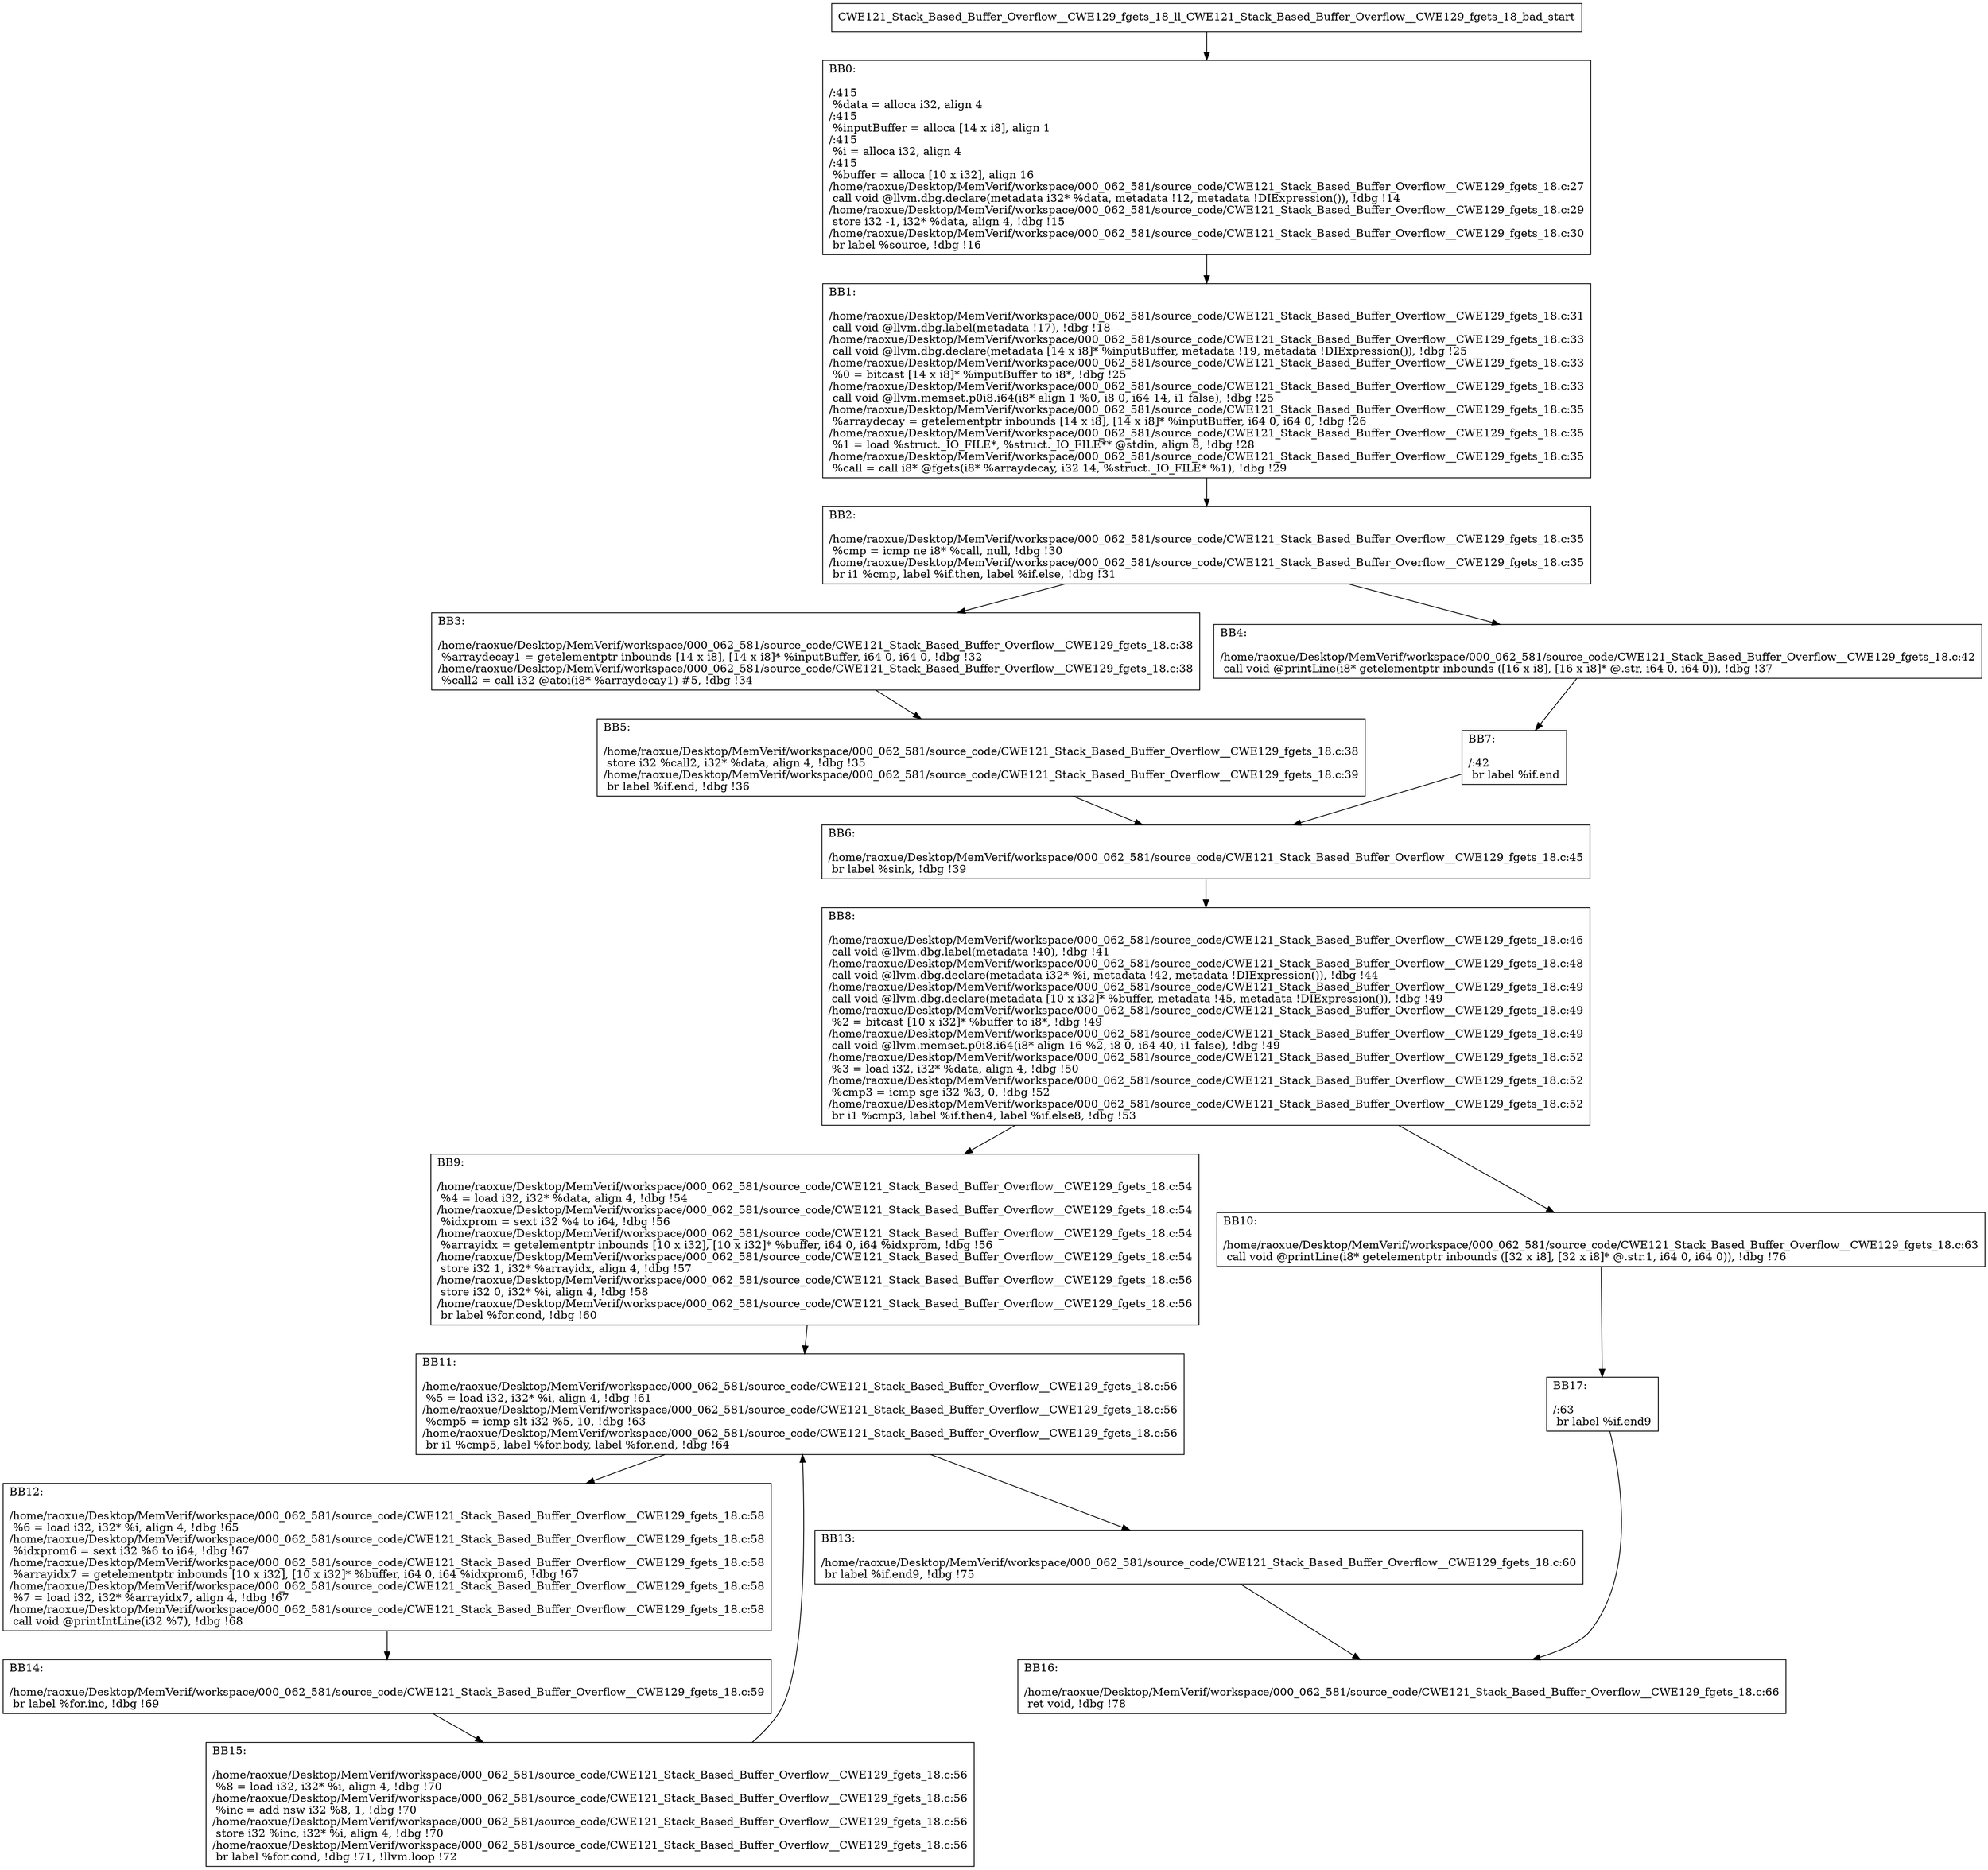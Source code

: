 digraph "CFG for'CWE121_Stack_Based_Buffer_Overflow__CWE129_fgets_18_ll_CWE121_Stack_Based_Buffer_Overflow__CWE129_fgets_18_bad' function" {
	BBCWE121_Stack_Based_Buffer_Overflow__CWE129_fgets_18_ll_CWE121_Stack_Based_Buffer_Overflow__CWE129_fgets_18_bad_start[shape=record,label="{CWE121_Stack_Based_Buffer_Overflow__CWE129_fgets_18_ll_CWE121_Stack_Based_Buffer_Overflow__CWE129_fgets_18_bad_start}"];
	BBCWE121_Stack_Based_Buffer_Overflow__CWE129_fgets_18_ll_CWE121_Stack_Based_Buffer_Overflow__CWE129_fgets_18_bad_start-> CWE121_Stack_Based_Buffer_Overflow__CWE129_fgets_18_ll_CWE121_Stack_Based_Buffer_Overflow__CWE129_fgets_18_badBB0;
	CWE121_Stack_Based_Buffer_Overflow__CWE129_fgets_18_ll_CWE121_Stack_Based_Buffer_Overflow__CWE129_fgets_18_badBB0 [shape=record, label="{BB0:\l\l/:415\l
  %data = alloca i32, align 4\l
/:415\l
  %inputBuffer = alloca [14 x i8], align 1\l
/:415\l
  %i = alloca i32, align 4\l
/:415\l
  %buffer = alloca [10 x i32], align 16\l
/home/raoxue/Desktop/MemVerif/workspace/000_062_581/source_code/CWE121_Stack_Based_Buffer_Overflow__CWE129_fgets_18.c:27\l
  call void @llvm.dbg.declare(metadata i32* %data, metadata !12, metadata !DIExpression()), !dbg !14\l
/home/raoxue/Desktop/MemVerif/workspace/000_062_581/source_code/CWE121_Stack_Based_Buffer_Overflow__CWE129_fgets_18.c:29\l
  store i32 -1, i32* %data, align 4, !dbg !15\l
/home/raoxue/Desktop/MemVerif/workspace/000_062_581/source_code/CWE121_Stack_Based_Buffer_Overflow__CWE129_fgets_18.c:30\l
  br label %source, !dbg !16\l
}"];
	CWE121_Stack_Based_Buffer_Overflow__CWE129_fgets_18_ll_CWE121_Stack_Based_Buffer_Overflow__CWE129_fgets_18_badBB0-> CWE121_Stack_Based_Buffer_Overflow__CWE129_fgets_18_ll_CWE121_Stack_Based_Buffer_Overflow__CWE129_fgets_18_badBB1;
	CWE121_Stack_Based_Buffer_Overflow__CWE129_fgets_18_ll_CWE121_Stack_Based_Buffer_Overflow__CWE129_fgets_18_badBB1 [shape=record, label="{BB1:\l\l/home/raoxue/Desktop/MemVerif/workspace/000_062_581/source_code/CWE121_Stack_Based_Buffer_Overflow__CWE129_fgets_18.c:31\l
  call void @llvm.dbg.label(metadata !17), !dbg !18\l
/home/raoxue/Desktop/MemVerif/workspace/000_062_581/source_code/CWE121_Stack_Based_Buffer_Overflow__CWE129_fgets_18.c:33\l
  call void @llvm.dbg.declare(metadata [14 x i8]* %inputBuffer, metadata !19, metadata !DIExpression()), !dbg !25\l
/home/raoxue/Desktop/MemVerif/workspace/000_062_581/source_code/CWE121_Stack_Based_Buffer_Overflow__CWE129_fgets_18.c:33\l
  %0 = bitcast [14 x i8]* %inputBuffer to i8*, !dbg !25\l
/home/raoxue/Desktop/MemVerif/workspace/000_062_581/source_code/CWE121_Stack_Based_Buffer_Overflow__CWE129_fgets_18.c:33\l
  call void @llvm.memset.p0i8.i64(i8* align 1 %0, i8 0, i64 14, i1 false), !dbg !25\l
/home/raoxue/Desktop/MemVerif/workspace/000_062_581/source_code/CWE121_Stack_Based_Buffer_Overflow__CWE129_fgets_18.c:35\l
  %arraydecay = getelementptr inbounds [14 x i8], [14 x i8]* %inputBuffer, i64 0, i64 0, !dbg !26\l
/home/raoxue/Desktop/MemVerif/workspace/000_062_581/source_code/CWE121_Stack_Based_Buffer_Overflow__CWE129_fgets_18.c:35\l
  %1 = load %struct._IO_FILE*, %struct._IO_FILE** @stdin, align 8, !dbg !28\l
/home/raoxue/Desktop/MemVerif/workspace/000_062_581/source_code/CWE121_Stack_Based_Buffer_Overflow__CWE129_fgets_18.c:35\l
  %call = call i8* @fgets(i8* %arraydecay, i32 14, %struct._IO_FILE* %1), !dbg !29\l
}"];
	CWE121_Stack_Based_Buffer_Overflow__CWE129_fgets_18_ll_CWE121_Stack_Based_Buffer_Overflow__CWE129_fgets_18_badBB1-> CWE121_Stack_Based_Buffer_Overflow__CWE129_fgets_18_ll_CWE121_Stack_Based_Buffer_Overflow__CWE129_fgets_18_badBB2;
	CWE121_Stack_Based_Buffer_Overflow__CWE129_fgets_18_ll_CWE121_Stack_Based_Buffer_Overflow__CWE129_fgets_18_badBB2 [shape=record, label="{BB2:\l\l/home/raoxue/Desktop/MemVerif/workspace/000_062_581/source_code/CWE121_Stack_Based_Buffer_Overflow__CWE129_fgets_18.c:35\l
  %cmp = icmp ne i8* %call, null, !dbg !30\l
/home/raoxue/Desktop/MemVerif/workspace/000_062_581/source_code/CWE121_Stack_Based_Buffer_Overflow__CWE129_fgets_18.c:35\l
  br i1 %cmp, label %if.then, label %if.else, !dbg !31\l
}"];
	CWE121_Stack_Based_Buffer_Overflow__CWE129_fgets_18_ll_CWE121_Stack_Based_Buffer_Overflow__CWE129_fgets_18_badBB2-> CWE121_Stack_Based_Buffer_Overflow__CWE129_fgets_18_ll_CWE121_Stack_Based_Buffer_Overflow__CWE129_fgets_18_badBB3;
	CWE121_Stack_Based_Buffer_Overflow__CWE129_fgets_18_ll_CWE121_Stack_Based_Buffer_Overflow__CWE129_fgets_18_badBB2-> CWE121_Stack_Based_Buffer_Overflow__CWE129_fgets_18_ll_CWE121_Stack_Based_Buffer_Overflow__CWE129_fgets_18_badBB4;
	CWE121_Stack_Based_Buffer_Overflow__CWE129_fgets_18_ll_CWE121_Stack_Based_Buffer_Overflow__CWE129_fgets_18_badBB3 [shape=record, label="{BB3:\l\l/home/raoxue/Desktop/MemVerif/workspace/000_062_581/source_code/CWE121_Stack_Based_Buffer_Overflow__CWE129_fgets_18.c:38\l
  %arraydecay1 = getelementptr inbounds [14 x i8], [14 x i8]* %inputBuffer, i64 0, i64 0, !dbg !32\l
/home/raoxue/Desktop/MemVerif/workspace/000_062_581/source_code/CWE121_Stack_Based_Buffer_Overflow__CWE129_fgets_18.c:38\l
  %call2 = call i32 @atoi(i8* %arraydecay1) #5, !dbg !34\l
}"];
	CWE121_Stack_Based_Buffer_Overflow__CWE129_fgets_18_ll_CWE121_Stack_Based_Buffer_Overflow__CWE129_fgets_18_badBB3-> CWE121_Stack_Based_Buffer_Overflow__CWE129_fgets_18_ll_CWE121_Stack_Based_Buffer_Overflow__CWE129_fgets_18_badBB5;
	CWE121_Stack_Based_Buffer_Overflow__CWE129_fgets_18_ll_CWE121_Stack_Based_Buffer_Overflow__CWE129_fgets_18_badBB5 [shape=record, label="{BB5:\l\l/home/raoxue/Desktop/MemVerif/workspace/000_062_581/source_code/CWE121_Stack_Based_Buffer_Overflow__CWE129_fgets_18.c:38\l
  store i32 %call2, i32* %data, align 4, !dbg !35\l
/home/raoxue/Desktop/MemVerif/workspace/000_062_581/source_code/CWE121_Stack_Based_Buffer_Overflow__CWE129_fgets_18.c:39\l
  br label %if.end, !dbg !36\l
}"];
	CWE121_Stack_Based_Buffer_Overflow__CWE129_fgets_18_ll_CWE121_Stack_Based_Buffer_Overflow__CWE129_fgets_18_badBB5-> CWE121_Stack_Based_Buffer_Overflow__CWE129_fgets_18_ll_CWE121_Stack_Based_Buffer_Overflow__CWE129_fgets_18_badBB6;
	CWE121_Stack_Based_Buffer_Overflow__CWE129_fgets_18_ll_CWE121_Stack_Based_Buffer_Overflow__CWE129_fgets_18_badBB4 [shape=record, label="{BB4:\l\l/home/raoxue/Desktop/MemVerif/workspace/000_062_581/source_code/CWE121_Stack_Based_Buffer_Overflow__CWE129_fgets_18.c:42\l
  call void @printLine(i8* getelementptr inbounds ([16 x i8], [16 x i8]* @.str, i64 0, i64 0)), !dbg !37\l
}"];
	CWE121_Stack_Based_Buffer_Overflow__CWE129_fgets_18_ll_CWE121_Stack_Based_Buffer_Overflow__CWE129_fgets_18_badBB4-> CWE121_Stack_Based_Buffer_Overflow__CWE129_fgets_18_ll_CWE121_Stack_Based_Buffer_Overflow__CWE129_fgets_18_badBB7;
	CWE121_Stack_Based_Buffer_Overflow__CWE129_fgets_18_ll_CWE121_Stack_Based_Buffer_Overflow__CWE129_fgets_18_badBB7 [shape=record, label="{BB7:\l\l/:42\l
  br label %if.end\l
}"];
	CWE121_Stack_Based_Buffer_Overflow__CWE129_fgets_18_ll_CWE121_Stack_Based_Buffer_Overflow__CWE129_fgets_18_badBB7-> CWE121_Stack_Based_Buffer_Overflow__CWE129_fgets_18_ll_CWE121_Stack_Based_Buffer_Overflow__CWE129_fgets_18_badBB6;
	CWE121_Stack_Based_Buffer_Overflow__CWE129_fgets_18_ll_CWE121_Stack_Based_Buffer_Overflow__CWE129_fgets_18_badBB6 [shape=record, label="{BB6:\l\l/home/raoxue/Desktop/MemVerif/workspace/000_062_581/source_code/CWE121_Stack_Based_Buffer_Overflow__CWE129_fgets_18.c:45\l
  br label %sink, !dbg !39\l
}"];
	CWE121_Stack_Based_Buffer_Overflow__CWE129_fgets_18_ll_CWE121_Stack_Based_Buffer_Overflow__CWE129_fgets_18_badBB6-> CWE121_Stack_Based_Buffer_Overflow__CWE129_fgets_18_ll_CWE121_Stack_Based_Buffer_Overflow__CWE129_fgets_18_badBB8;
	CWE121_Stack_Based_Buffer_Overflow__CWE129_fgets_18_ll_CWE121_Stack_Based_Buffer_Overflow__CWE129_fgets_18_badBB8 [shape=record, label="{BB8:\l\l/home/raoxue/Desktop/MemVerif/workspace/000_062_581/source_code/CWE121_Stack_Based_Buffer_Overflow__CWE129_fgets_18.c:46\l
  call void @llvm.dbg.label(metadata !40), !dbg !41\l
/home/raoxue/Desktop/MemVerif/workspace/000_062_581/source_code/CWE121_Stack_Based_Buffer_Overflow__CWE129_fgets_18.c:48\l
  call void @llvm.dbg.declare(metadata i32* %i, metadata !42, metadata !DIExpression()), !dbg !44\l
/home/raoxue/Desktop/MemVerif/workspace/000_062_581/source_code/CWE121_Stack_Based_Buffer_Overflow__CWE129_fgets_18.c:49\l
  call void @llvm.dbg.declare(metadata [10 x i32]* %buffer, metadata !45, metadata !DIExpression()), !dbg !49\l
/home/raoxue/Desktop/MemVerif/workspace/000_062_581/source_code/CWE121_Stack_Based_Buffer_Overflow__CWE129_fgets_18.c:49\l
  %2 = bitcast [10 x i32]* %buffer to i8*, !dbg !49\l
/home/raoxue/Desktop/MemVerif/workspace/000_062_581/source_code/CWE121_Stack_Based_Buffer_Overflow__CWE129_fgets_18.c:49\l
  call void @llvm.memset.p0i8.i64(i8* align 16 %2, i8 0, i64 40, i1 false), !dbg !49\l
/home/raoxue/Desktop/MemVerif/workspace/000_062_581/source_code/CWE121_Stack_Based_Buffer_Overflow__CWE129_fgets_18.c:52\l
  %3 = load i32, i32* %data, align 4, !dbg !50\l
/home/raoxue/Desktop/MemVerif/workspace/000_062_581/source_code/CWE121_Stack_Based_Buffer_Overflow__CWE129_fgets_18.c:52\l
  %cmp3 = icmp sge i32 %3, 0, !dbg !52\l
/home/raoxue/Desktop/MemVerif/workspace/000_062_581/source_code/CWE121_Stack_Based_Buffer_Overflow__CWE129_fgets_18.c:52\l
  br i1 %cmp3, label %if.then4, label %if.else8, !dbg !53\l
}"];
	CWE121_Stack_Based_Buffer_Overflow__CWE129_fgets_18_ll_CWE121_Stack_Based_Buffer_Overflow__CWE129_fgets_18_badBB8-> CWE121_Stack_Based_Buffer_Overflow__CWE129_fgets_18_ll_CWE121_Stack_Based_Buffer_Overflow__CWE129_fgets_18_badBB9;
	CWE121_Stack_Based_Buffer_Overflow__CWE129_fgets_18_ll_CWE121_Stack_Based_Buffer_Overflow__CWE129_fgets_18_badBB8-> CWE121_Stack_Based_Buffer_Overflow__CWE129_fgets_18_ll_CWE121_Stack_Based_Buffer_Overflow__CWE129_fgets_18_badBB10;
	CWE121_Stack_Based_Buffer_Overflow__CWE129_fgets_18_ll_CWE121_Stack_Based_Buffer_Overflow__CWE129_fgets_18_badBB9 [shape=record, label="{BB9:\l\l/home/raoxue/Desktop/MemVerif/workspace/000_062_581/source_code/CWE121_Stack_Based_Buffer_Overflow__CWE129_fgets_18.c:54\l
  %4 = load i32, i32* %data, align 4, !dbg !54\l
/home/raoxue/Desktop/MemVerif/workspace/000_062_581/source_code/CWE121_Stack_Based_Buffer_Overflow__CWE129_fgets_18.c:54\l
  %idxprom = sext i32 %4 to i64, !dbg !56\l
/home/raoxue/Desktop/MemVerif/workspace/000_062_581/source_code/CWE121_Stack_Based_Buffer_Overflow__CWE129_fgets_18.c:54\l
  %arrayidx = getelementptr inbounds [10 x i32], [10 x i32]* %buffer, i64 0, i64 %idxprom, !dbg !56\l
/home/raoxue/Desktop/MemVerif/workspace/000_062_581/source_code/CWE121_Stack_Based_Buffer_Overflow__CWE129_fgets_18.c:54\l
  store i32 1, i32* %arrayidx, align 4, !dbg !57\l
/home/raoxue/Desktop/MemVerif/workspace/000_062_581/source_code/CWE121_Stack_Based_Buffer_Overflow__CWE129_fgets_18.c:56\l
  store i32 0, i32* %i, align 4, !dbg !58\l
/home/raoxue/Desktop/MemVerif/workspace/000_062_581/source_code/CWE121_Stack_Based_Buffer_Overflow__CWE129_fgets_18.c:56\l
  br label %for.cond, !dbg !60\l
}"];
	CWE121_Stack_Based_Buffer_Overflow__CWE129_fgets_18_ll_CWE121_Stack_Based_Buffer_Overflow__CWE129_fgets_18_badBB9-> CWE121_Stack_Based_Buffer_Overflow__CWE129_fgets_18_ll_CWE121_Stack_Based_Buffer_Overflow__CWE129_fgets_18_badBB11;
	CWE121_Stack_Based_Buffer_Overflow__CWE129_fgets_18_ll_CWE121_Stack_Based_Buffer_Overflow__CWE129_fgets_18_badBB11 [shape=record, label="{BB11:\l\l/home/raoxue/Desktop/MemVerif/workspace/000_062_581/source_code/CWE121_Stack_Based_Buffer_Overflow__CWE129_fgets_18.c:56\l
  %5 = load i32, i32* %i, align 4, !dbg !61\l
/home/raoxue/Desktop/MemVerif/workspace/000_062_581/source_code/CWE121_Stack_Based_Buffer_Overflow__CWE129_fgets_18.c:56\l
  %cmp5 = icmp slt i32 %5, 10, !dbg !63\l
/home/raoxue/Desktop/MemVerif/workspace/000_062_581/source_code/CWE121_Stack_Based_Buffer_Overflow__CWE129_fgets_18.c:56\l
  br i1 %cmp5, label %for.body, label %for.end, !dbg !64\l
}"];
	CWE121_Stack_Based_Buffer_Overflow__CWE129_fgets_18_ll_CWE121_Stack_Based_Buffer_Overflow__CWE129_fgets_18_badBB11-> CWE121_Stack_Based_Buffer_Overflow__CWE129_fgets_18_ll_CWE121_Stack_Based_Buffer_Overflow__CWE129_fgets_18_badBB12;
	CWE121_Stack_Based_Buffer_Overflow__CWE129_fgets_18_ll_CWE121_Stack_Based_Buffer_Overflow__CWE129_fgets_18_badBB11-> CWE121_Stack_Based_Buffer_Overflow__CWE129_fgets_18_ll_CWE121_Stack_Based_Buffer_Overflow__CWE129_fgets_18_badBB13;
	CWE121_Stack_Based_Buffer_Overflow__CWE129_fgets_18_ll_CWE121_Stack_Based_Buffer_Overflow__CWE129_fgets_18_badBB12 [shape=record, label="{BB12:\l\l/home/raoxue/Desktop/MemVerif/workspace/000_062_581/source_code/CWE121_Stack_Based_Buffer_Overflow__CWE129_fgets_18.c:58\l
  %6 = load i32, i32* %i, align 4, !dbg !65\l
/home/raoxue/Desktop/MemVerif/workspace/000_062_581/source_code/CWE121_Stack_Based_Buffer_Overflow__CWE129_fgets_18.c:58\l
  %idxprom6 = sext i32 %6 to i64, !dbg !67\l
/home/raoxue/Desktop/MemVerif/workspace/000_062_581/source_code/CWE121_Stack_Based_Buffer_Overflow__CWE129_fgets_18.c:58\l
  %arrayidx7 = getelementptr inbounds [10 x i32], [10 x i32]* %buffer, i64 0, i64 %idxprom6, !dbg !67\l
/home/raoxue/Desktop/MemVerif/workspace/000_062_581/source_code/CWE121_Stack_Based_Buffer_Overflow__CWE129_fgets_18.c:58\l
  %7 = load i32, i32* %arrayidx7, align 4, !dbg !67\l
/home/raoxue/Desktop/MemVerif/workspace/000_062_581/source_code/CWE121_Stack_Based_Buffer_Overflow__CWE129_fgets_18.c:58\l
  call void @printIntLine(i32 %7), !dbg !68\l
}"];
	CWE121_Stack_Based_Buffer_Overflow__CWE129_fgets_18_ll_CWE121_Stack_Based_Buffer_Overflow__CWE129_fgets_18_badBB12-> CWE121_Stack_Based_Buffer_Overflow__CWE129_fgets_18_ll_CWE121_Stack_Based_Buffer_Overflow__CWE129_fgets_18_badBB14;
	CWE121_Stack_Based_Buffer_Overflow__CWE129_fgets_18_ll_CWE121_Stack_Based_Buffer_Overflow__CWE129_fgets_18_badBB14 [shape=record, label="{BB14:\l\l/home/raoxue/Desktop/MemVerif/workspace/000_062_581/source_code/CWE121_Stack_Based_Buffer_Overflow__CWE129_fgets_18.c:59\l
  br label %for.inc, !dbg !69\l
}"];
	CWE121_Stack_Based_Buffer_Overflow__CWE129_fgets_18_ll_CWE121_Stack_Based_Buffer_Overflow__CWE129_fgets_18_badBB14-> CWE121_Stack_Based_Buffer_Overflow__CWE129_fgets_18_ll_CWE121_Stack_Based_Buffer_Overflow__CWE129_fgets_18_badBB15;
	CWE121_Stack_Based_Buffer_Overflow__CWE129_fgets_18_ll_CWE121_Stack_Based_Buffer_Overflow__CWE129_fgets_18_badBB15 [shape=record, label="{BB15:\l\l/home/raoxue/Desktop/MemVerif/workspace/000_062_581/source_code/CWE121_Stack_Based_Buffer_Overflow__CWE129_fgets_18.c:56\l
  %8 = load i32, i32* %i, align 4, !dbg !70\l
/home/raoxue/Desktop/MemVerif/workspace/000_062_581/source_code/CWE121_Stack_Based_Buffer_Overflow__CWE129_fgets_18.c:56\l
  %inc = add nsw i32 %8, 1, !dbg !70\l
/home/raoxue/Desktop/MemVerif/workspace/000_062_581/source_code/CWE121_Stack_Based_Buffer_Overflow__CWE129_fgets_18.c:56\l
  store i32 %inc, i32* %i, align 4, !dbg !70\l
/home/raoxue/Desktop/MemVerif/workspace/000_062_581/source_code/CWE121_Stack_Based_Buffer_Overflow__CWE129_fgets_18.c:56\l
  br label %for.cond, !dbg !71, !llvm.loop !72\l
}"];
	CWE121_Stack_Based_Buffer_Overflow__CWE129_fgets_18_ll_CWE121_Stack_Based_Buffer_Overflow__CWE129_fgets_18_badBB15-> CWE121_Stack_Based_Buffer_Overflow__CWE129_fgets_18_ll_CWE121_Stack_Based_Buffer_Overflow__CWE129_fgets_18_badBB11;
	CWE121_Stack_Based_Buffer_Overflow__CWE129_fgets_18_ll_CWE121_Stack_Based_Buffer_Overflow__CWE129_fgets_18_badBB13 [shape=record, label="{BB13:\l\l/home/raoxue/Desktop/MemVerif/workspace/000_062_581/source_code/CWE121_Stack_Based_Buffer_Overflow__CWE129_fgets_18.c:60\l
  br label %if.end9, !dbg !75\l
}"];
	CWE121_Stack_Based_Buffer_Overflow__CWE129_fgets_18_ll_CWE121_Stack_Based_Buffer_Overflow__CWE129_fgets_18_badBB13-> CWE121_Stack_Based_Buffer_Overflow__CWE129_fgets_18_ll_CWE121_Stack_Based_Buffer_Overflow__CWE129_fgets_18_badBB16;
	CWE121_Stack_Based_Buffer_Overflow__CWE129_fgets_18_ll_CWE121_Stack_Based_Buffer_Overflow__CWE129_fgets_18_badBB10 [shape=record, label="{BB10:\l\l/home/raoxue/Desktop/MemVerif/workspace/000_062_581/source_code/CWE121_Stack_Based_Buffer_Overflow__CWE129_fgets_18.c:63\l
  call void @printLine(i8* getelementptr inbounds ([32 x i8], [32 x i8]* @.str.1, i64 0, i64 0)), !dbg !76\l
}"];
	CWE121_Stack_Based_Buffer_Overflow__CWE129_fgets_18_ll_CWE121_Stack_Based_Buffer_Overflow__CWE129_fgets_18_badBB10-> CWE121_Stack_Based_Buffer_Overflow__CWE129_fgets_18_ll_CWE121_Stack_Based_Buffer_Overflow__CWE129_fgets_18_badBB17;
	CWE121_Stack_Based_Buffer_Overflow__CWE129_fgets_18_ll_CWE121_Stack_Based_Buffer_Overflow__CWE129_fgets_18_badBB17 [shape=record, label="{BB17:\l\l/:63\l
  br label %if.end9\l
}"];
	CWE121_Stack_Based_Buffer_Overflow__CWE129_fgets_18_ll_CWE121_Stack_Based_Buffer_Overflow__CWE129_fgets_18_badBB17-> CWE121_Stack_Based_Buffer_Overflow__CWE129_fgets_18_ll_CWE121_Stack_Based_Buffer_Overflow__CWE129_fgets_18_badBB16;
	CWE121_Stack_Based_Buffer_Overflow__CWE129_fgets_18_ll_CWE121_Stack_Based_Buffer_Overflow__CWE129_fgets_18_badBB16 [shape=record, label="{BB16:\l\l/home/raoxue/Desktop/MemVerif/workspace/000_062_581/source_code/CWE121_Stack_Based_Buffer_Overflow__CWE129_fgets_18.c:66\l
  ret void, !dbg !78\l
}"];
}
